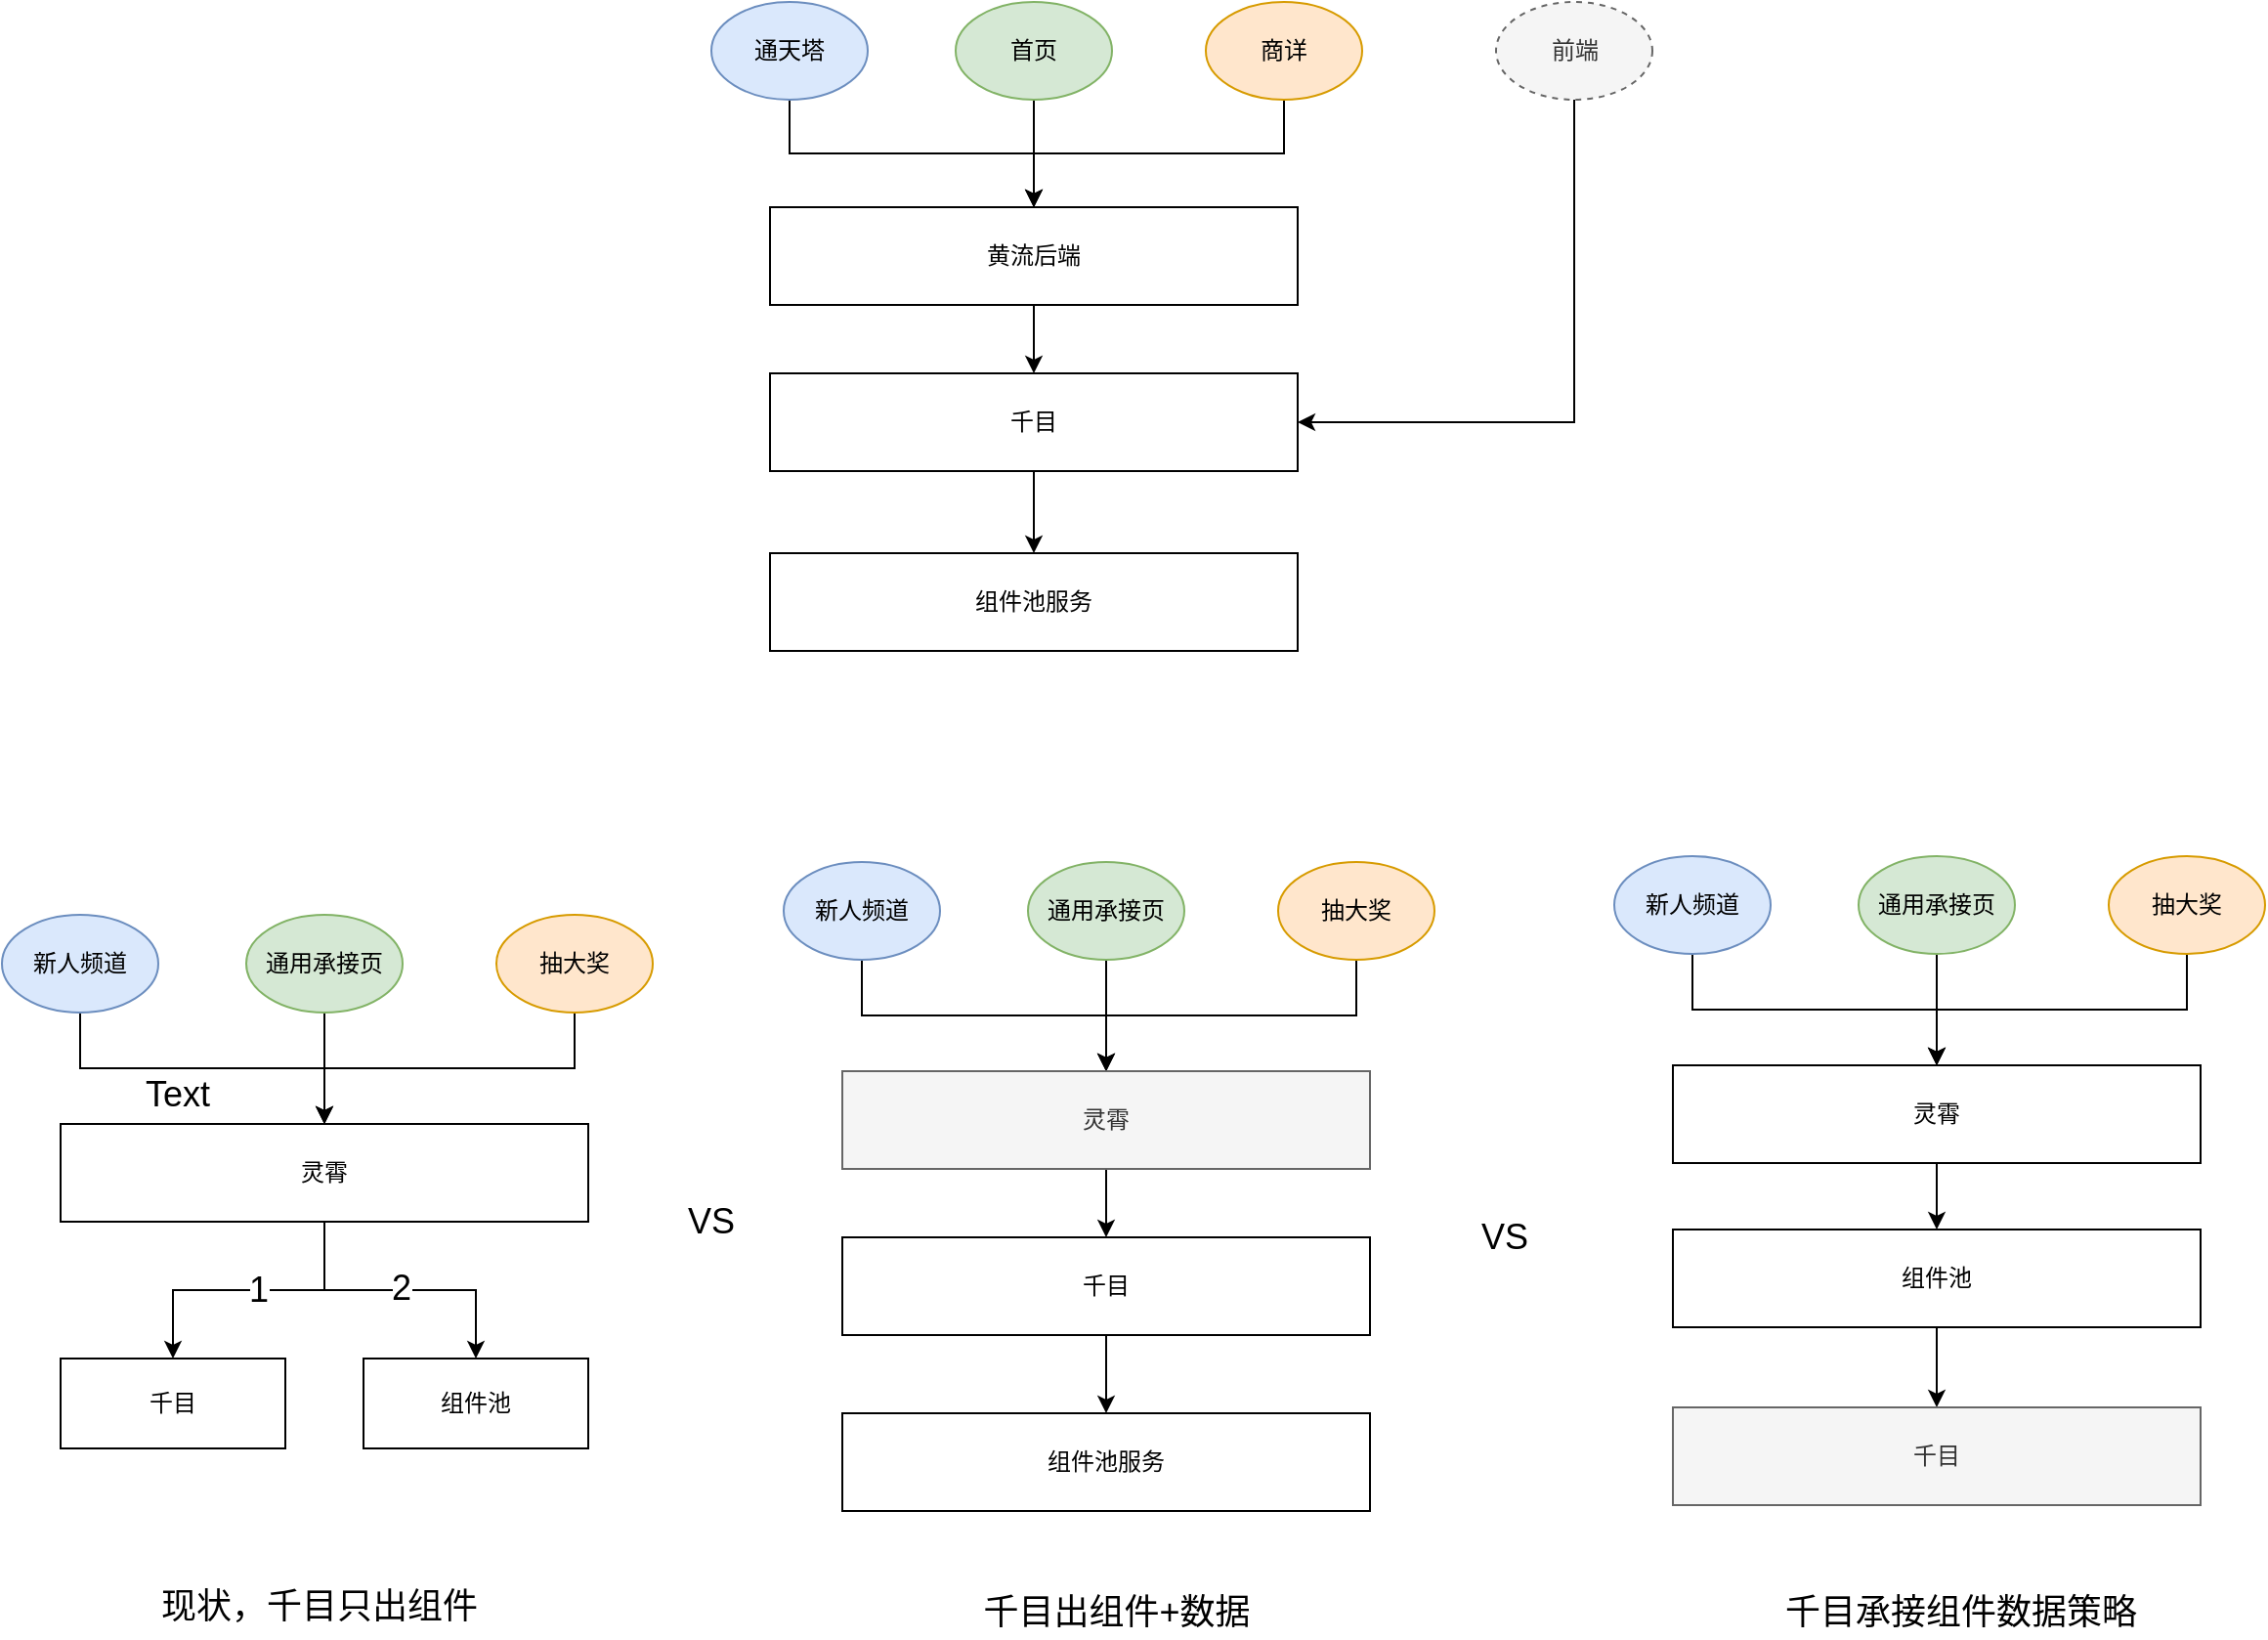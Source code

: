 <mxfile version="20.6.0" type="github">
  <diagram id="9PH4TELa1Uke-sMNyPmK" name="第 1 页">
    <mxGraphModel dx="2118" dy="48" grid="0" gridSize="10" guides="1" tooltips="1" connect="1" arrows="1" fold="1" page="0" pageScale="1" pageWidth="827" pageHeight="1169" math="0" shadow="0">
      <root>
        <mxCell id="0" />
        <mxCell id="1" parent="0" />
        <mxCell id="kBixg6GuGJOfSXqgUfik-32" style="edgeStyle=orthogonalEdgeStyle;rounded=0;orthogonalLoop=1;jettySize=auto;html=1;exitX=0.5;exitY=1;exitDx=0;exitDy=0;" edge="1" parent="1" source="kBixg6GuGJOfSXqgUfik-28" target="kBixg6GuGJOfSXqgUfik-31">
          <mxGeometry relative="1" as="geometry" />
        </mxCell>
        <mxCell id="kBixg6GuGJOfSXqgUfik-28" value="通天塔" style="ellipse;whiteSpace=wrap;html=1;fillColor=#dae8fc;strokeColor=#6c8ebf;" vertex="1" parent="1">
          <mxGeometry x="-171" y="835" width="80" height="50" as="geometry" />
        </mxCell>
        <mxCell id="kBixg6GuGJOfSXqgUfik-33" style="edgeStyle=orthogonalEdgeStyle;rounded=0;orthogonalLoop=1;jettySize=auto;html=1;exitX=0.5;exitY=1;exitDx=0;exitDy=0;entryX=0.5;entryY=0;entryDx=0;entryDy=0;" edge="1" parent="1" source="kBixg6GuGJOfSXqgUfik-29" target="kBixg6GuGJOfSXqgUfik-31">
          <mxGeometry relative="1" as="geometry" />
        </mxCell>
        <mxCell id="kBixg6GuGJOfSXqgUfik-29" value="首页" style="ellipse;whiteSpace=wrap;html=1;fillColor=#d5e8d4;strokeColor=#82b366;" vertex="1" parent="1">
          <mxGeometry x="-46" y="835" width="80" height="50" as="geometry" />
        </mxCell>
        <mxCell id="kBixg6GuGJOfSXqgUfik-34" style="edgeStyle=orthogonalEdgeStyle;rounded=0;orthogonalLoop=1;jettySize=auto;html=1;entryX=0.5;entryY=0;entryDx=0;entryDy=0;" edge="1" parent="1" source="kBixg6GuGJOfSXqgUfik-30" target="kBixg6GuGJOfSXqgUfik-31">
          <mxGeometry relative="1" as="geometry" />
        </mxCell>
        <mxCell id="kBixg6GuGJOfSXqgUfik-30" value="商详" style="ellipse;whiteSpace=wrap;html=1;fillColor=#ffe6cc;strokeColor=#d79b00;" vertex="1" parent="1">
          <mxGeometry x="82" y="835" width="80" height="50" as="geometry" />
        </mxCell>
        <mxCell id="kBixg6GuGJOfSXqgUfik-37" value="" style="edgeStyle=orthogonalEdgeStyle;rounded=0;orthogonalLoop=1;jettySize=auto;html=1;" edge="1" parent="1" source="kBixg6GuGJOfSXqgUfik-31" target="kBixg6GuGJOfSXqgUfik-35">
          <mxGeometry relative="1" as="geometry" />
        </mxCell>
        <mxCell id="kBixg6GuGJOfSXqgUfik-31" value="黄流后端" style="rounded=0;whiteSpace=wrap;html=1;" vertex="1" parent="1">
          <mxGeometry x="-141" y="940" width="270" height="50" as="geometry" />
        </mxCell>
        <mxCell id="kBixg6GuGJOfSXqgUfik-39" value="" style="edgeStyle=orthogonalEdgeStyle;rounded=0;orthogonalLoop=1;jettySize=auto;html=1;" edge="1" parent="1" source="kBixg6GuGJOfSXqgUfik-35" target="kBixg6GuGJOfSXqgUfik-38">
          <mxGeometry relative="1" as="geometry" />
        </mxCell>
        <mxCell id="kBixg6GuGJOfSXqgUfik-35" value="千目" style="rounded=0;whiteSpace=wrap;html=1;" vertex="1" parent="1">
          <mxGeometry x="-141" y="1025" width="270" height="50" as="geometry" />
        </mxCell>
        <mxCell id="kBixg6GuGJOfSXqgUfik-38" value="组件池服务" style="rounded=0;whiteSpace=wrap;html=1;" vertex="1" parent="1">
          <mxGeometry x="-141" y="1117" width="270" height="50" as="geometry" />
        </mxCell>
        <mxCell id="kBixg6GuGJOfSXqgUfik-49" style="edgeStyle=orthogonalEdgeStyle;rounded=0;orthogonalLoop=1;jettySize=auto;html=1;entryX=1;entryY=0.5;entryDx=0;entryDy=0;exitX=0.5;exitY=1;exitDx=0;exitDy=0;" edge="1" parent="1" source="kBixg6GuGJOfSXqgUfik-48" target="kBixg6GuGJOfSXqgUfik-35">
          <mxGeometry relative="1" as="geometry" />
        </mxCell>
        <mxCell id="kBixg6GuGJOfSXqgUfik-48" value="前端" style="ellipse;whiteSpace=wrap;html=1;fillColor=#f5f5f5;strokeColor=#666666;fontColor=#333333;dashed=1;" vertex="1" parent="1">
          <mxGeometry x="230.5" y="835" width="80" height="50" as="geometry" />
        </mxCell>
        <mxCell id="kBixg6GuGJOfSXqgUfik-50" style="edgeStyle=orthogonalEdgeStyle;rounded=0;orthogonalLoop=1;jettySize=auto;html=1;exitX=0.5;exitY=1;exitDx=0;exitDy=0;" edge="1" parent="1" source="kBixg6GuGJOfSXqgUfik-51" target="kBixg6GuGJOfSXqgUfik-57">
          <mxGeometry relative="1" as="geometry" />
        </mxCell>
        <mxCell id="kBixg6GuGJOfSXqgUfik-51" value="新人频道" style="ellipse;whiteSpace=wrap;html=1;fillColor=#dae8fc;strokeColor=#6c8ebf;" vertex="1" parent="1">
          <mxGeometry x="-134" y="1275" width="80" height="50" as="geometry" />
        </mxCell>
        <mxCell id="kBixg6GuGJOfSXqgUfik-52" style="edgeStyle=orthogonalEdgeStyle;rounded=0;orthogonalLoop=1;jettySize=auto;html=1;exitX=0.5;exitY=1;exitDx=0;exitDy=0;entryX=0.5;entryY=0;entryDx=0;entryDy=0;" edge="1" parent="1" source="kBixg6GuGJOfSXqgUfik-53" target="kBixg6GuGJOfSXqgUfik-57">
          <mxGeometry relative="1" as="geometry" />
        </mxCell>
        <mxCell id="kBixg6GuGJOfSXqgUfik-53" value="通用承接页" style="ellipse;whiteSpace=wrap;html=1;fillColor=#d5e8d4;strokeColor=#82b366;" vertex="1" parent="1">
          <mxGeometry x="-9" y="1275" width="80" height="50" as="geometry" />
        </mxCell>
        <mxCell id="kBixg6GuGJOfSXqgUfik-54" style="edgeStyle=orthogonalEdgeStyle;rounded=0;orthogonalLoop=1;jettySize=auto;html=1;entryX=0.5;entryY=0;entryDx=0;entryDy=0;" edge="1" parent="1" source="kBixg6GuGJOfSXqgUfik-55" target="kBixg6GuGJOfSXqgUfik-57">
          <mxGeometry relative="1" as="geometry" />
        </mxCell>
        <mxCell id="kBixg6GuGJOfSXqgUfik-55" value="抽大奖" style="ellipse;whiteSpace=wrap;html=1;fillColor=#ffe6cc;strokeColor=#d79b00;" vertex="1" parent="1">
          <mxGeometry x="119" y="1275" width="80" height="50" as="geometry" />
        </mxCell>
        <mxCell id="kBixg6GuGJOfSXqgUfik-56" value="" style="edgeStyle=orthogonalEdgeStyle;rounded=0;orthogonalLoop=1;jettySize=auto;html=1;" edge="1" parent="1" source="kBixg6GuGJOfSXqgUfik-57" target="kBixg6GuGJOfSXqgUfik-59">
          <mxGeometry relative="1" as="geometry" />
        </mxCell>
        <mxCell id="kBixg6GuGJOfSXqgUfik-57" value="灵霄" style="rounded=0;whiteSpace=wrap;html=1;fillColor=#f5f5f5;fontColor=#333333;strokeColor=#666666;" vertex="1" parent="1">
          <mxGeometry x="-104" y="1382" width="270" height="50" as="geometry" />
        </mxCell>
        <mxCell id="kBixg6GuGJOfSXqgUfik-58" value="" style="edgeStyle=orthogonalEdgeStyle;rounded=0;orthogonalLoop=1;jettySize=auto;html=1;" edge="1" parent="1" source="kBixg6GuGJOfSXqgUfik-59" target="kBixg6GuGJOfSXqgUfik-60">
          <mxGeometry relative="1" as="geometry" />
        </mxCell>
        <mxCell id="kBixg6GuGJOfSXqgUfik-59" value="千目" style="rounded=0;whiteSpace=wrap;html=1;" vertex="1" parent="1">
          <mxGeometry x="-104" y="1467" width="270" height="50" as="geometry" />
        </mxCell>
        <mxCell id="kBixg6GuGJOfSXqgUfik-60" value="组件池服务" style="rounded=0;whiteSpace=wrap;html=1;" vertex="1" parent="1">
          <mxGeometry x="-104" y="1557" width="270" height="50" as="geometry" />
        </mxCell>
        <mxCell id="kBixg6GuGJOfSXqgUfik-63" style="edgeStyle=orthogonalEdgeStyle;rounded=0;orthogonalLoop=1;jettySize=auto;html=1;exitX=0.5;exitY=1;exitDx=0;exitDy=0;" edge="1" parent="1" source="kBixg6GuGJOfSXqgUfik-64" target="kBixg6GuGJOfSXqgUfik-70">
          <mxGeometry relative="1" as="geometry" />
        </mxCell>
        <mxCell id="kBixg6GuGJOfSXqgUfik-64" value="新人频道" style="ellipse;whiteSpace=wrap;html=1;fillColor=#dae8fc;strokeColor=#6c8ebf;" vertex="1" parent="1">
          <mxGeometry x="291" y="1272" width="80" height="50" as="geometry" />
        </mxCell>
        <mxCell id="kBixg6GuGJOfSXqgUfik-65" style="edgeStyle=orthogonalEdgeStyle;rounded=0;orthogonalLoop=1;jettySize=auto;html=1;exitX=0.5;exitY=1;exitDx=0;exitDy=0;entryX=0.5;entryY=0;entryDx=0;entryDy=0;" edge="1" parent="1" source="kBixg6GuGJOfSXqgUfik-66" target="kBixg6GuGJOfSXqgUfik-70">
          <mxGeometry relative="1" as="geometry" />
        </mxCell>
        <mxCell id="kBixg6GuGJOfSXqgUfik-66" value="通用承接页" style="ellipse;whiteSpace=wrap;html=1;fillColor=#d5e8d4;strokeColor=#82b366;" vertex="1" parent="1">
          <mxGeometry x="416" y="1272" width="80" height="50" as="geometry" />
        </mxCell>
        <mxCell id="kBixg6GuGJOfSXqgUfik-67" style="edgeStyle=orthogonalEdgeStyle;rounded=0;orthogonalLoop=1;jettySize=auto;html=1;entryX=0.5;entryY=0;entryDx=0;entryDy=0;" edge="1" parent="1" source="kBixg6GuGJOfSXqgUfik-68" target="kBixg6GuGJOfSXqgUfik-70">
          <mxGeometry relative="1" as="geometry" />
        </mxCell>
        <mxCell id="kBixg6GuGJOfSXqgUfik-68" value="抽大奖" style="ellipse;whiteSpace=wrap;html=1;fillColor=#ffe6cc;strokeColor=#d79b00;" vertex="1" parent="1">
          <mxGeometry x="544" y="1272" width="80" height="50" as="geometry" />
        </mxCell>
        <mxCell id="kBixg6GuGJOfSXqgUfik-69" value="" style="edgeStyle=orthogonalEdgeStyle;rounded=0;orthogonalLoop=1;jettySize=auto;html=1;" edge="1" parent="1" source="kBixg6GuGJOfSXqgUfik-70" target="kBixg6GuGJOfSXqgUfik-72">
          <mxGeometry relative="1" as="geometry" />
        </mxCell>
        <mxCell id="kBixg6GuGJOfSXqgUfik-70" value="灵霄" style="rounded=0;whiteSpace=wrap;html=1;" vertex="1" parent="1">
          <mxGeometry x="321" y="1379" width="270" height="50" as="geometry" />
        </mxCell>
        <mxCell id="kBixg6GuGJOfSXqgUfik-71" value="" style="edgeStyle=orthogonalEdgeStyle;rounded=0;orthogonalLoop=1;jettySize=auto;html=1;" edge="1" parent="1" source="kBixg6GuGJOfSXqgUfik-72" target="kBixg6GuGJOfSXqgUfik-73">
          <mxGeometry relative="1" as="geometry" />
        </mxCell>
        <mxCell id="kBixg6GuGJOfSXqgUfik-72" value="组件池" style="rounded=0;whiteSpace=wrap;html=1;" vertex="1" parent="1">
          <mxGeometry x="321" y="1463" width="270" height="50" as="geometry" />
        </mxCell>
        <mxCell id="kBixg6GuGJOfSXqgUfik-73" value="千目" style="rounded=0;whiteSpace=wrap;html=1;fillColor=#f5f5f5;fontColor=#333333;strokeColor=#666666;" vertex="1" parent="1">
          <mxGeometry x="321" y="1554" width="270" height="50" as="geometry" />
        </mxCell>
        <mxCell id="kBixg6GuGJOfSXqgUfik-74" value="VS" style="text;html=1;strokeColor=none;fillColor=none;align=center;verticalAlign=middle;whiteSpace=wrap;rounded=0;dashed=1;fontSize=18;" vertex="1" parent="1">
          <mxGeometry x="205" y="1452" width="60" height="30" as="geometry" />
        </mxCell>
        <mxCell id="kBixg6GuGJOfSXqgUfik-107" value="Text" style="text;html=1;strokeColor=none;fillColor=none;align=center;verticalAlign=middle;whiteSpace=wrap;rounded=0;dashed=1;fontSize=18;" vertex="1" parent="1">
          <mxGeometry x="-474" y="1379" width="60" height="30" as="geometry" />
        </mxCell>
        <mxCell id="kBixg6GuGJOfSXqgUfik-108" style="edgeStyle=orthogonalEdgeStyle;rounded=0;orthogonalLoop=1;jettySize=auto;html=1;exitX=0.5;exitY=1;exitDx=0;exitDy=0;" edge="1" parent="1" source="kBixg6GuGJOfSXqgUfik-109" target="kBixg6GuGJOfSXqgUfik-118">
          <mxGeometry relative="1" as="geometry" />
        </mxCell>
        <mxCell id="kBixg6GuGJOfSXqgUfik-109" value="新人频道" style="ellipse;whiteSpace=wrap;html=1;fillColor=#dae8fc;strokeColor=#6c8ebf;" vertex="1" parent="1">
          <mxGeometry x="-534" y="1302" width="80" height="50" as="geometry" />
        </mxCell>
        <mxCell id="kBixg6GuGJOfSXqgUfik-110" style="edgeStyle=orthogonalEdgeStyle;rounded=0;orthogonalLoop=1;jettySize=auto;html=1;exitX=0.5;exitY=1;exitDx=0;exitDy=0;entryX=0.5;entryY=0;entryDx=0;entryDy=0;" edge="1" parent="1" source="kBixg6GuGJOfSXqgUfik-111" target="kBixg6GuGJOfSXqgUfik-118">
          <mxGeometry relative="1" as="geometry" />
        </mxCell>
        <mxCell id="kBixg6GuGJOfSXqgUfik-111" value="通用承接页" style="ellipse;whiteSpace=wrap;html=1;fillColor=#d5e8d4;strokeColor=#82b366;" vertex="1" parent="1">
          <mxGeometry x="-409" y="1302" width="80" height="50" as="geometry" />
        </mxCell>
        <mxCell id="kBixg6GuGJOfSXqgUfik-112" style="edgeStyle=orthogonalEdgeStyle;rounded=0;orthogonalLoop=1;jettySize=auto;html=1;entryX=0.5;entryY=0;entryDx=0;entryDy=0;" edge="1" parent="1" source="kBixg6GuGJOfSXqgUfik-113" target="kBixg6GuGJOfSXqgUfik-118">
          <mxGeometry relative="1" as="geometry" />
        </mxCell>
        <mxCell id="kBixg6GuGJOfSXqgUfik-113" value="抽大奖" style="ellipse;whiteSpace=wrap;html=1;fillColor=#ffe6cc;strokeColor=#d79b00;" vertex="1" parent="1">
          <mxGeometry x="-281" y="1302" width="80" height="50" as="geometry" />
        </mxCell>
        <mxCell id="kBixg6GuGJOfSXqgUfik-114" style="edgeStyle=orthogonalEdgeStyle;rounded=0;orthogonalLoop=1;jettySize=auto;html=1;entryX=0.5;entryY=0;entryDx=0;entryDy=0;fontSize=18;" edge="1" parent="1" source="kBixg6GuGJOfSXqgUfik-118" target="kBixg6GuGJOfSXqgUfik-119">
          <mxGeometry relative="1" as="geometry" />
        </mxCell>
        <mxCell id="kBixg6GuGJOfSXqgUfik-115" value="1" style="edgeLabel;html=1;align=center;verticalAlign=middle;resizable=0;points=[];fontSize=18;" vertex="1" connectable="0" parent="kBixg6GuGJOfSXqgUfik-114">
          <mxGeometry x="-0.14" y="3" relative="1" as="geometry">
            <mxPoint x="-6" y="-3" as="offset" />
          </mxGeometry>
        </mxCell>
        <mxCell id="kBixg6GuGJOfSXqgUfik-116" style="edgeStyle=orthogonalEdgeStyle;rounded=0;orthogonalLoop=1;jettySize=auto;html=1;fontSize=18;" edge="1" parent="1" source="kBixg6GuGJOfSXqgUfik-118" target="kBixg6GuGJOfSXqgUfik-120">
          <mxGeometry relative="1" as="geometry" />
        </mxCell>
        <mxCell id="kBixg6GuGJOfSXqgUfik-117" value="2" style="edgeLabel;html=1;align=center;verticalAlign=middle;resizable=0;points=[];fontSize=18;" vertex="1" connectable="0" parent="kBixg6GuGJOfSXqgUfik-116">
          <mxGeometry x="-0.002" y="1" relative="1" as="geometry">
            <mxPoint as="offset" />
          </mxGeometry>
        </mxCell>
        <mxCell id="kBixg6GuGJOfSXqgUfik-118" value="灵霄" style="rounded=0;whiteSpace=wrap;html=1;" vertex="1" parent="1">
          <mxGeometry x="-504" y="1409" width="270" height="50" as="geometry" />
        </mxCell>
        <mxCell id="kBixg6GuGJOfSXqgUfik-119" value="千目" style="rounded=0;whiteSpace=wrap;html=1;" vertex="1" parent="1">
          <mxGeometry x="-504" y="1529" width="115" height="46" as="geometry" />
        </mxCell>
        <mxCell id="kBixg6GuGJOfSXqgUfik-120" value="组件池" style="rounded=0;whiteSpace=wrap;html=1;" vertex="1" parent="1">
          <mxGeometry x="-349" y="1529" width="115" height="46" as="geometry" />
        </mxCell>
        <mxCell id="kBixg6GuGJOfSXqgUfik-121" value="VS" style="text;html=1;strokeColor=none;fillColor=none;align=center;verticalAlign=middle;whiteSpace=wrap;rounded=0;dashed=1;fontSize=18;" vertex="1" parent="1">
          <mxGeometry x="-201" y="1444" width="60" height="30" as="geometry" />
        </mxCell>
        <mxCell id="kBixg6GuGJOfSXqgUfik-122" value="现状，千目只出组件" style="text;html=1;strokeColor=none;fillColor=none;align=center;verticalAlign=middle;whiteSpace=wrap;rounded=0;dashed=1;fontSize=18;" vertex="1" parent="1">
          <mxGeometry x="-460" y="1645" width="177" height="22.5" as="geometry" />
        </mxCell>
        <mxCell id="kBixg6GuGJOfSXqgUfik-123" value="千目出组件+数据" style="text;html=1;strokeColor=none;fillColor=none;align=center;verticalAlign=middle;whiteSpace=wrap;rounded=0;dashed=1;fontSize=18;" vertex="1" parent="1">
          <mxGeometry x="-39" y="1645" width="150.5" height="27" as="geometry" />
        </mxCell>
        <mxCell id="kBixg6GuGJOfSXqgUfik-124" value="千目承接组件数据策略" style="text;html=1;strokeColor=none;fillColor=none;align=center;verticalAlign=middle;whiteSpace=wrap;rounded=0;dashed=1;fontSize=18;" vertex="1" parent="1">
          <mxGeometry x="363.5" y="1645" width="209" height="27" as="geometry" />
        </mxCell>
      </root>
    </mxGraphModel>
  </diagram>
</mxfile>
